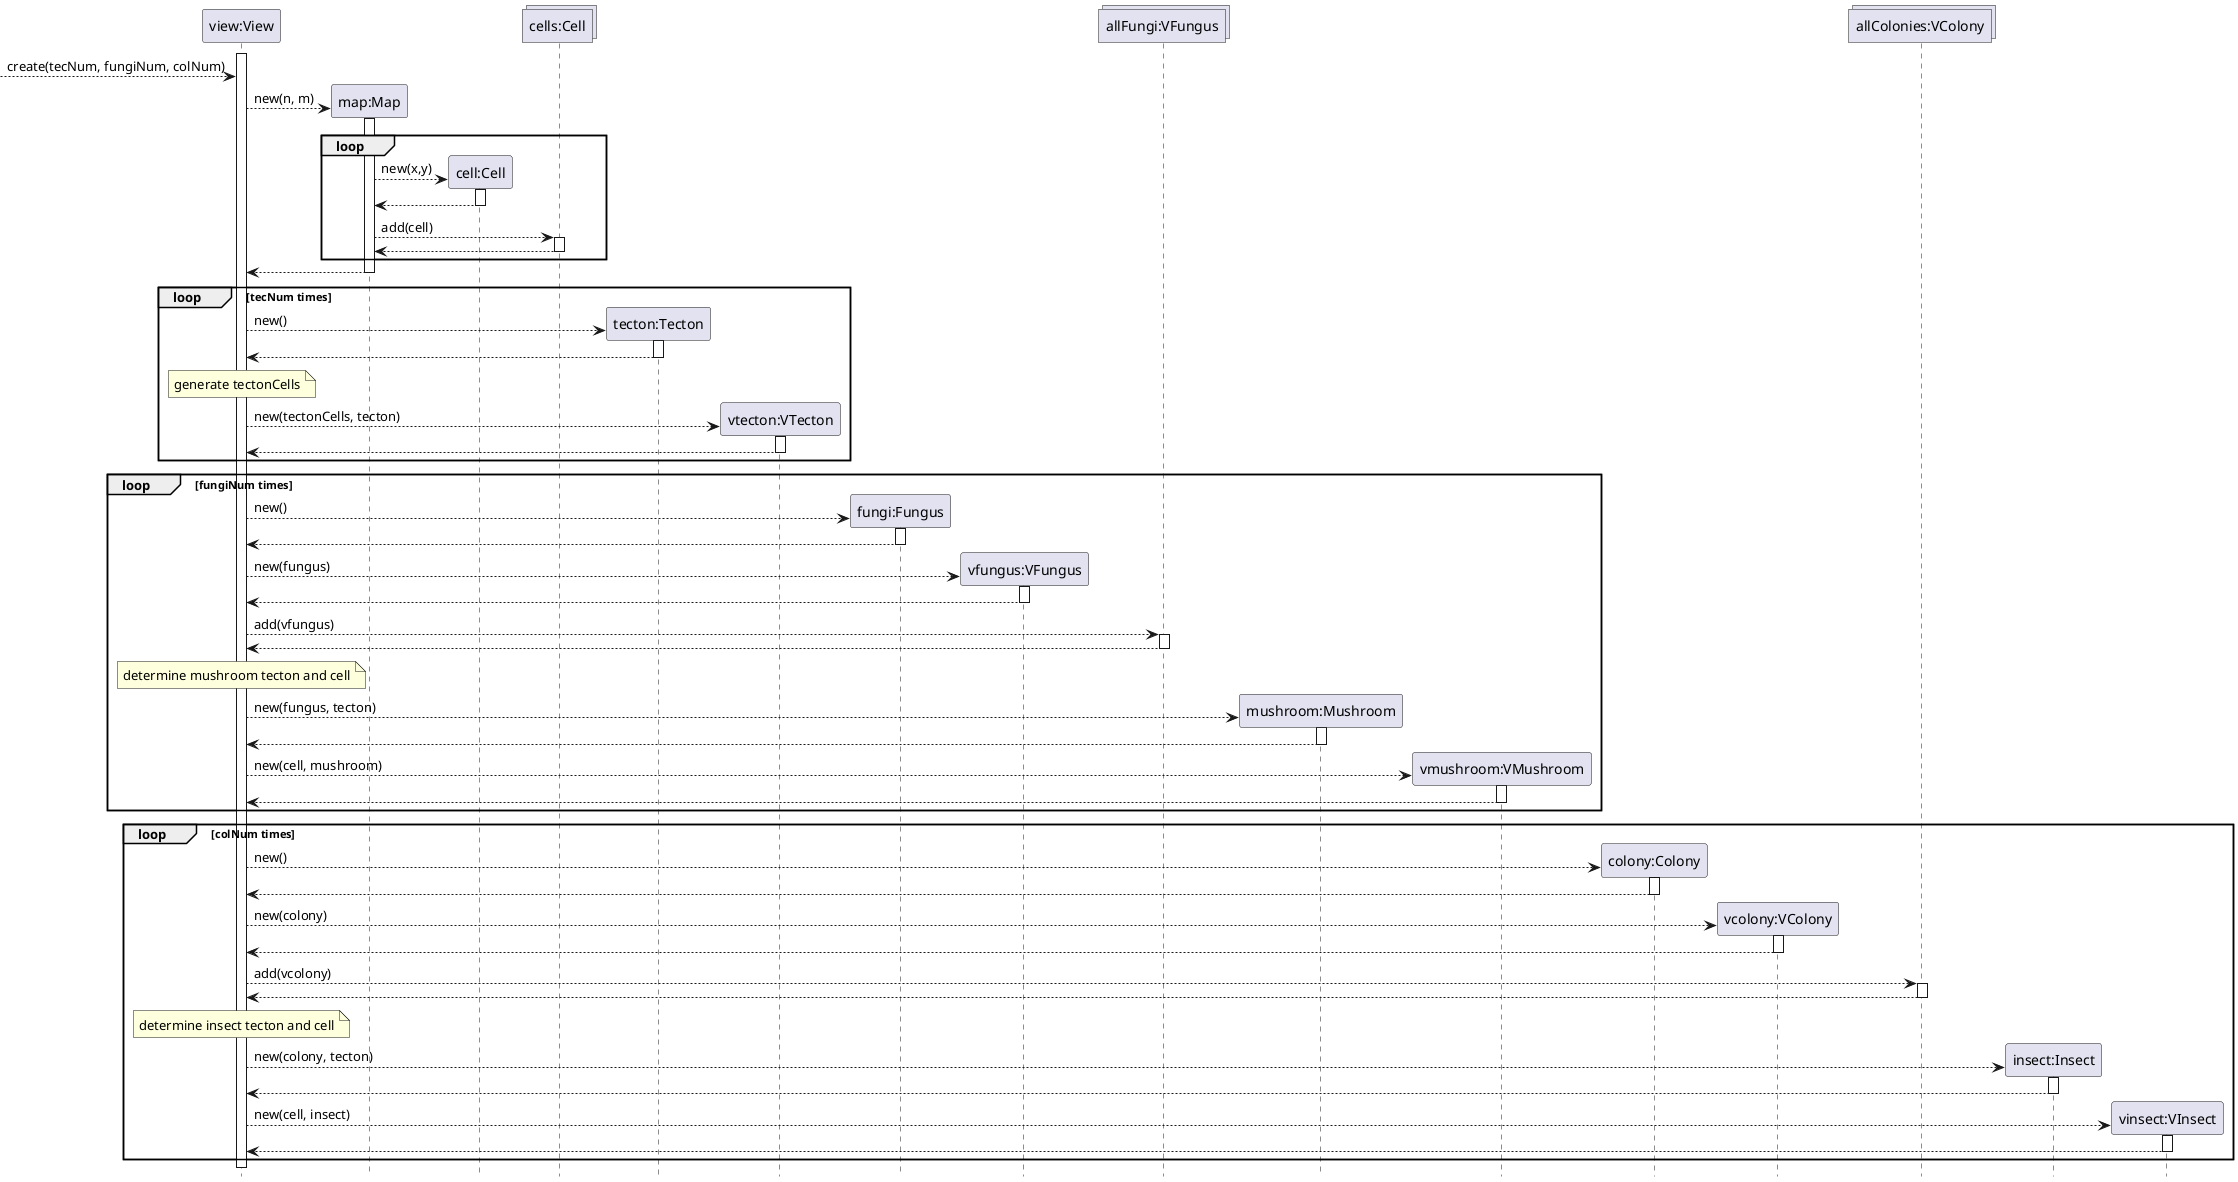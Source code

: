 @startuml init
hide footbox

participant "view:View" as view


participant "map:Map" as map
participant "cell:Cell" as cell
collections "cells:Cell" as cells

participant "tecton:Tecton" as tecton
participant "vtecton:VTecton" as vtecton

participant "fungi:Fungus" as fungus
participant "vfungus:VFungus" as vfungus
collections "allFungi:VFungus" as allFungi
participant "mushroom:Mushroom" as mushroom
participant "vmushroom:VMushroom" as vmushroom

participant "colony:Colony" as col
participant "vcolony:VColony" as vcol
collections "allColonies:VColony" as allCol
participant "insect:Insect" as insect
participant "vinsect:VInsect" as vinsect


activate view
--> view : create(tecNum, fungiNum, colNum)
create map
    view --> map : new(n, m)
activate map

loop
    create cell
        map --> cell: new(x,y)
    activate cell
    return
    map --> cells : add(cell)
    activate cells
    return
end

return

loop tecNum times
    create tecton
        view --> tecton : new()
    activate tecton
    return
    note over view : generate tectonCells
    create vtecton
        view --> vtecton : new(tectonCells, tecton)
    activate vtecton
    return
end

loop fungiNum times
    create fungus
        view --> fungus : new()
    activate fungus
    return
    create vfungus
        view --> vfungus : new(fungus)
    activate vfungus
    return
    view --> allFungi : add(vfungus)
    activate allFungi
    return
    note over view : determine mushroom tecton and cell
    create mushroom
        view --> mushroom : new(fungus, tecton)
    activate mushroom
    return
    create vmushroom
        view --> vmushroom : new(cell, mushroom)
    activate vmushroom
    return
end

loop colNum times
    create col
        view --> col : new()
    activate col
    return
    create vcol
        view --> vcol : new(colony)
    activate vcol
    return
    view --> allCol : add(vcolony)
    activate allCol
    return
    note over view : determine insect tecton and cell
    create insect
        view --> insect : new(colony, tecton)
    activate insect
    return
    create vinsect
        view --> vinsect : new(cell, insect)
    activate vinsect
    return
end







@enduml